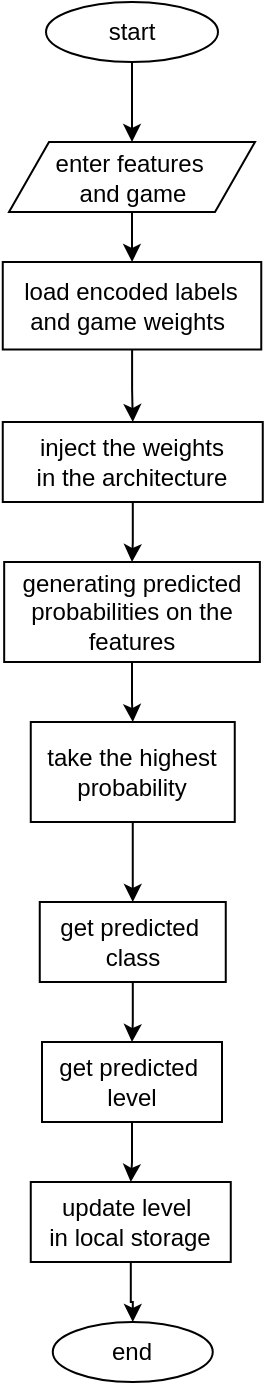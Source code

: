 <mxfile version="24.3.1" type="device">
  <diagram name="Page-1" id="PuoCalawfX2Ifwhz0qIO">
    <mxGraphModel dx="1154" dy="509" grid="1" gridSize="10" guides="1" tooltips="1" connect="1" arrows="1" fold="1" page="1" pageScale="1" pageWidth="827" pageHeight="1169" math="0" shadow="0">
      <root>
        <mxCell id="0" />
        <mxCell id="1" parent="0" />
        <mxCell id="Sw3irCR8mbU8tDwXKz8e-3" value="" style="edgeStyle=orthogonalEdgeStyle;rounded=0;orthogonalLoop=1;jettySize=auto;html=1;" parent="1" source="Sw3irCR8mbU8tDwXKz8e-1" target="Sw3irCR8mbU8tDwXKz8e-2" edge="1">
          <mxGeometry relative="1" as="geometry" />
        </mxCell>
        <mxCell id="Sw3irCR8mbU8tDwXKz8e-1" value="start" style="ellipse;whiteSpace=wrap;html=1;" parent="1" vertex="1">
          <mxGeometry x="354" y="10" width="86" height="30" as="geometry" />
        </mxCell>
        <mxCell id="Sw3irCR8mbU8tDwXKz8e-6" value="" style="edgeStyle=orthogonalEdgeStyle;rounded=0;orthogonalLoop=1;jettySize=auto;html=1;" parent="1" source="Sw3irCR8mbU8tDwXKz8e-2" target="Sw3irCR8mbU8tDwXKz8e-5" edge="1">
          <mxGeometry relative="1" as="geometry" />
        </mxCell>
        <mxCell id="Sw3irCR8mbU8tDwXKz8e-2" value="enter features&amp;nbsp;&lt;div&gt;and game&lt;/div&gt;" style="shape=parallelogram;perimeter=parallelogramPerimeter;whiteSpace=wrap;html=1;fixedSize=1;" parent="1" vertex="1">
          <mxGeometry x="335.5" y="80" width="123" height="35" as="geometry" />
        </mxCell>
        <mxCell id="HfZNC9A13G5-Snr-SUZw-3" value="" style="edgeStyle=orthogonalEdgeStyle;rounded=0;orthogonalLoop=1;jettySize=auto;html=1;" edge="1" parent="1" source="Sw3irCR8mbU8tDwXKz8e-5" target="HfZNC9A13G5-Snr-SUZw-2">
          <mxGeometry relative="1" as="geometry" />
        </mxCell>
        <mxCell id="Sw3irCR8mbU8tDwXKz8e-5" value="load encoded labels&lt;div&gt;and game&amp;nbsp;&lt;span style=&quot;background-color: initial;&quot;&gt;weights&amp;nbsp;&lt;/span&gt;&lt;/div&gt;" style="whiteSpace=wrap;html=1;" parent="1" vertex="1">
          <mxGeometry x="332.38" y="140" width="129.25" height="43.75" as="geometry" />
        </mxCell>
        <mxCell id="fsmB0Dbn1ouRnb2Dh74g-3" value="" style="edgeStyle=orthogonalEdgeStyle;rounded=0;orthogonalLoop=1;jettySize=auto;html=1;" parent="1" source="Sw3irCR8mbU8tDwXKz8e-8" target="fsmB0Dbn1ouRnb2Dh74g-2" edge="1">
          <mxGeometry relative="1" as="geometry" />
        </mxCell>
        <mxCell id="Sw3irCR8mbU8tDwXKz8e-8" value="generating predicted probabilities&amp;nbsp;&lt;span style=&quot;background-color: initial;&quot;&gt;on the&lt;/span&gt;&lt;div&gt;&lt;div&gt;features&lt;/div&gt;&lt;/div&gt;" style="whiteSpace=wrap;html=1;" parent="1" vertex="1">
          <mxGeometry x="333.09" y="290" width="127.84" height="50" as="geometry" />
        </mxCell>
        <mxCell id="HfZNC9A13G5-Snr-SUZw-6" value="" style="edgeStyle=orthogonalEdgeStyle;rounded=0;orthogonalLoop=1;jettySize=auto;html=1;" edge="1" parent="1" source="Sw3irCR8mbU8tDwXKz8e-16" target="Sw3irCR8mbU8tDwXKz8e-18">
          <mxGeometry relative="1" as="geometry" />
        </mxCell>
        <mxCell id="Sw3irCR8mbU8tDwXKz8e-16" value="get predicted&amp;nbsp;&lt;div&gt;class&lt;/div&gt;" style="whiteSpace=wrap;html=1;" parent="1" vertex="1">
          <mxGeometry x="350.88" y="460" width="93" height="40" as="geometry" />
        </mxCell>
        <mxCell id="HfZNC9A13G5-Snr-SUZw-9" value="" style="edgeStyle=orthogonalEdgeStyle;rounded=0;orthogonalLoop=1;jettySize=auto;html=1;" edge="1" parent="1" source="Sw3irCR8mbU8tDwXKz8e-18" target="HfZNC9A13G5-Snr-SUZw-8">
          <mxGeometry relative="1" as="geometry" />
        </mxCell>
        <mxCell id="Sw3irCR8mbU8tDwXKz8e-18" value="get predicted&amp;nbsp;&lt;div&gt;level&lt;/div&gt;" style="whiteSpace=wrap;html=1;" parent="1" vertex="1">
          <mxGeometry x="352" y="530" width="90" height="40" as="geometry" />
        </mxCell>
        <mxCell id="Sw3irCR8mbU8tDwXKz8e-26" value="end" style="ellipse;whiteSpace=wrap;html=1;" parent="1" vertex="1">
          <mxGeometry x="357.38" y="670" width="80" height="30" as="geometry" />
        </mxCell>
        <mxCell id="fsmB0Dbn1ouRnb2Dh74g-4" value="" style="edgeStyle=orthogonalEdgeStyle;rounded=0;orthogonalLoop=1;jettySize=auto;html=1;" parent="1" source="fsmB0Dbn1ouRnb2Dh74g-2" target="Sw3irCR8mbU8tDwXKz8e-16" edge="1">
          <mxGeometry relative="1" as="geometry" />
        </mxCell>
        <mxCell id="fsmB0Dbn1ouRnb2Dh74g-2" value="take the highest probability" style="rounded=0;whiteSpace=wrap;html=1;" parent="1" vertex="1">
          <mxGeometry x="346.38" y="370" width="102" height="50" as="geometry" />
        </mxCell>
        <mxCell id="HfZNC9A13G5-Snr-SUZw-5" style="edgeStyle=orthogonalEdgeStyle;rounded=0;orthogonalLoop=1;jettySize=auto;html=1;entryX=0.5;entryY=0;entryDx=0;entryDy=0;" edge="1" parent="1" source="HfZNC9A13G5-Snr-SUZw-2" target="Sw3irCR8mbU8tDwXKz8e-8">
          <mxGeometry relative="1" as="geometry" />
        </mxCell>
        <mxCell id="HfZNC9A13G5-Snr-SUZw-2" value="inject the weights&lt;div&gt;in the architecture&lt;/div&gt;" style="rounded=0;whiteSpace=wrap;html=1;" vertex="1" parent="1">
          <mxGeometry x="332.38" y="220" width="130" height="40" as="geometry" />
        </mxCell>
        <mxCell id="HfZNC9A13G5-Snr-SUZw-10" value="" style="edgeStyle=orthogonalEdgeStyle;rounded=0;orthogonalLoop=1;jettySize=auto;html=1;" edge="1" parent="1" source="HfZNC9A13G5-Snr-SUZw-8" target="Sw3irCR8mbU8tDwXKz8e-26">
          <mxGeometry relative="1" as="geometry" />
        </mxCell>
        <mxCell id="HfZNC9A13G5-Snr-SUZw-8" value="update level&amp;nbsp;&lt;div&gt;in local storage&lt;/div&gt;" style="rounded=0;whiteSpace=wrap;html=1;" vertex="1" parent="1">
          <mxGeometry x="346.38" y="600" width="100" height="40" as="geometry" />
        </mxCell>
      </root>
    </mxGraphModel>
  </diagram>
</mxfile>

